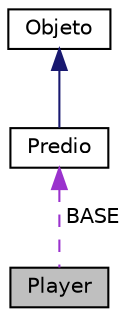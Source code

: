 digraph "Player"
{
  edge [fontname="Helvetica",fontsize="10",labelfontname="Helvetica",labelfontsize="10"];
  node [fontname="Helvetica",fontsize="10",shape=record];
  Node1 [label="Player",height=0.2,width=0.4,color="black", fillcolor="grey75", style="filled", fontcolor="black"];
  Node2 -> Node1 [dir="back",color="darkorchid3",fontsize="10",style="dashed",label=" BASE" ];
  Node2 [label="Predio",height=0.2,width=0.4,color="black", fillcolor="white", style="filled",URL="$classPredio.html",tooltip="Classe Predio, responsável pelo gerenciamento geral de todos os prédios presente no jogo..."];
  Node3 -> Node2 [dir="back",color="midnightblue",fontsize="10",style="solid"];
  Node3 [label="Objeto",height=0.2,width=0.4,color="black", fillcolor="white", style="filled",URL="$classObjeto.html",tooltip="Classe Objeto, responsável pela rederização da posição e imagem de todos os objetos do jogo (unidades..."];
}

